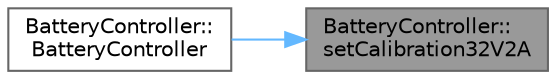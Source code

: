 digraph "BatteryController::setCalibration32V2A"
{
 // LATEX_PDF_SIZE
  bgcolor="transparent";
  edge [fontname=Helvetica,fontsize=10,labelfontname=Helvetica,labelfontsize=10];
  node [fontname=Helvetica,fontsize=10,shape=box,height=0.2,width=0.4];
  rankdir="RL";
  Node1 [id="Node000001",label="BatteryController::\lsetCalibration32V2A",height=0.2,width=0.4,color="gray40", fillcolor="grey60", style="filled", fontcolor="black",tooltip="Set the calibration for 32V and 2A."];
  Node1 -> Node2 [id="edge1_Node000001_Node000002",dir="back",color="steelblue1",style="solid",tooltip=" "];
  Node2 [id="Node000002",label="BatteryController::\lBatteryController",height=0.2,width=0.4,color="grey40", fillcolor="white", style="filled",URL="$classBatteryController.html#ab2cd6e8c9f9a6b009fd437d38162ec4a",tooltip="Construct a new BatteryController object."];
}
